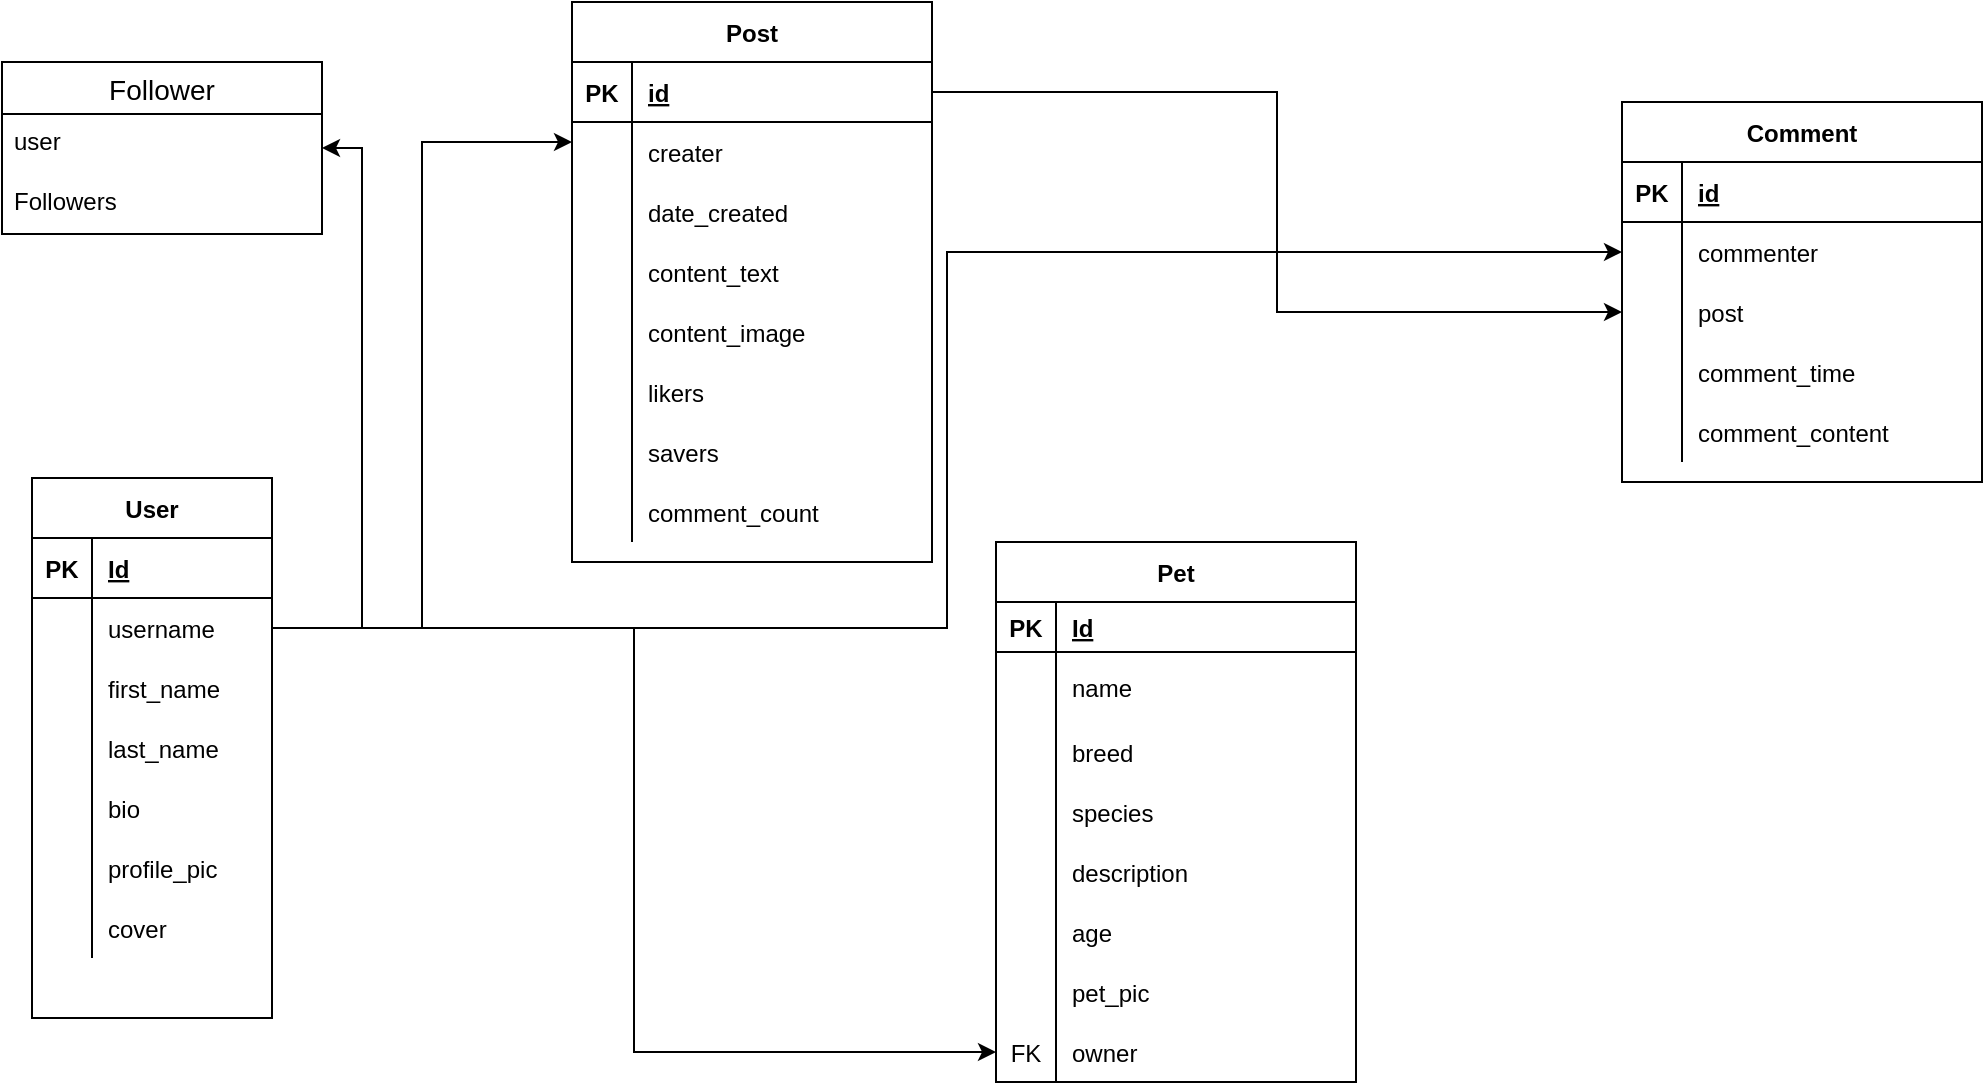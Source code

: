 <mxfile version="20.0.1" type="github">
  <diagram id="YLPzpprhWRZIWrmK942e" name="Page-1">
    <mxGraphModel dx="1605" dy="1922" grid="1" gridSize="15" guides="1" tooltips="1" connect="1" arrows="1" fold="1" page="1" pageScale="1" pageWidth="827" pageHeight="1169" math="0" shadow="0">
      <root>
        <mxCell id="0" />
        <mxCell id="1" parent="0" />
        <mxCell id="wru33uUGfaS7Tg-4TbB2-11" value="" style="shape=tableRow;horizontal=0;startSize=0;swimlaneHead=0;swimlaneBody=0;top=0;left=0;bottom=0;right=0;collapsible=0;dropTarget=0;fillColor=none;points=[[0,0.5],[1,0.5]];portConstraint=eastwest;" vertex="1" parent="1">
          <mxGeometry x="420" y="45" width="180" height="30" as="geometry" />
        </mxCell>
        <mxCell id="wru33uUGfaS7Tg-4TbB2-18" value="User" style="shape=table;startSize=30;container=1;collapsible=1;childLayout=tableLayout;fixedRows=1;rowLines=0;fontStyle=1;align=center;resizeLast=1;" vertex="1" parent="1">
          <mxGeometry x="165" y="73" width="120" height="270" as="geometry">
            <mxRectangle x="45" y="30" width="60" height="30" as="alternateBounds" />
          </mxGeometry>
        </mxCell>
        <mxCell id="wru33uUGfaS7Tg-4TbB2-19" value="" style="shape=tableRow;horizontal=0;startSize=0;swimlaneHead=0;swimlaneBody=0;fillColor=none;collapsible=0;dropTarget=0;points=[[0,0.5],[1,0.5]];portConstraint=eastwest;top=0;left=0;right=0;bottom=1;" vertex="1" parent="wru33uUGfaS7Tg-4TbB2-18">
          <mxGeometry y="30" width="120" height="30" as="geometry" />
        </mxCell>
        <mxCell id="wru33uUGfaS7Tg-4TbB2-20" value="PK" style="shape=partialRectangle;connectable=0;fillColor=none;top=0;left=0;bottom=0;right=0;fontStyle=1;overflow=hidden;" vertex="1" parent="wru33uUGfaS7Tg-4TbB2-19">
          <mxGeometry width="30" height="30" as="geometry">
            <mxRectangle width="30" height="30" as="alternateBounds" />
          </mxGeometry>
        </mxCell>
        <mxCell id="wru33uUGfaS7Tg-4TbB2-21" value="Id" style="shape=partialRectangle;connectable=0;fillColor=none;top=0;left=0;bottom=0;right=0;align=left;spacingLeft=6;fontStyle=5;overflow=hidden;" vertex="1" parent="wru33uUGfaS7Tg-4TbB2-19">
          <mxGeometry x="30" width="90" height="30" as="geometry">
            <mxRectangle width="90" height="30" as="alternateBounds" />
          </mxGeometry>
        </mxCell>
        <mxCell id="wru33uUGfaS7Tg-4TbB2-22" value="" style="shape=tableRow;horizontal=0;startSize=0;swimlaneHead=0;swimlaneBody=0;fillColor=none;collapsible=0;dropTarget=0;points=[[0,0.5],[1,0.5]];portConstraint=eastwest;top=0;left=0;right=0;bottom=0;" vertex="1" parent="wru33uUGfaS7Tg-4TbB2-18">
          <mxGeometry y="60" width="120" height="30" as="geometry" />
        </mxCell>
        <mxCell id="wru33uUGfaS7Tg-4TbB2-23" value="" style="shape=partialRectangle;connectable=0;fillColor=none;top=0;left=0;bottom=0;right=0;editable=1;overflow=hidden;" vertex="1" parent="wru33uUGfaS7Tg-4TbB2-22">
          <mxGeometry width="30" height="30" as="geometry">
            <mxRectangle width="30" height="30" as="alternateBounds" />
          </mxGeometry>
        </mxCell>
        <mxCell id="wru33uUGfaS7Tg-4TbB2-24" value="username" style="shape=partialRectangle;connectable=0;fillColor=none;top=0;left=0;bottom=0;right=0;align=left;spacingLeft=6;overflow=hidden;" vertex="1" parent="wru33uUGfaS7Tg-4TbB2-22">
          <mxGeometry x="30" width="90" height="30" as="geometry">
            <mxRectangle width="90" height="30" as="alternateBounds" />
          </mxGeometry>
        </mxCell>
        <mxCell id="wru33uUGfaS7Tg-4TbB2-25" value="" style="shape=tableRow;horizontal=0;startSize=0;swimlaneHead=0;swimlaneBody=0;fillColor=none;collapsible=0;dropTarget=0;points=[[0,0.5],[1,0.5]];portConstraint=eastwest;top=0;left=0;right=0;bottom=0;" vertex="1" parent="wru33uUGfaS7Tg-4TbB2-18">
          <mxGeometry y="90" width="120" height="30" as="geometry" />
        </mxCell>
        <mxCell id="wru33uUGfaS7Tg-4TbB2-26" value="" style="shape=partialRectangle;connectable=0;fillColor=none;top=0;left=0;bottom=0;right=0;editable=1;overflow=hidden;" vertex="1" parent="wru33uUGfaS7Tg-4TbB2-25">
          <mxGeometry width="30" height="30" as="geometry">
            <mxRectangle width="30" height="30" as="alternateBounds" />
          </mxGeometry>
        </mxCell>
        <mxCell id="wru33uUGfaS7Tg-4TbB2-27" value="first_name" style="shape=partialRectangle;connectable=0;fillColor=none;top=0;left=0;bottom=0;right=0;align=left;spacingLeft=6;overflow=hidden;" vertex="1" parent="wru33uUGfaS7Tg-4TbB2-25">
          <mxGeometry x="30" width="90" height="30" as="geometry">
            <mxRectangle width="90" height="30" as="alternateBounds" />
          </mxGeometry>
        </mxCell>
        <mxCell id="wru33uUGfaS7Tg-4TbB2-28" value="" style="shape=tableRow;horizontal=0;startSize=0;swimlaneHead=0;swimlaneBody=0;fillColor=none;collapsible=0;dropTarget=0;points=[[0,0.5],[1,0.5]];portConstraint=eastwest;top=0;left=0;right=0;bottom=0;" vertex="1" parent="wru33uUGfaS7Tg-4TbB2-18">
          <mxGeometry y="120" width="120" height="30" as="geometry" />
        </mxCell>
        <mxCell id="wru33uUGfaS7Tg-4TbB2-29" value="" style="shape=partialRectangle;connectable=0;fillColor=none;top=0;left=0;bottom=0;right=0;editable=1;overflow=hidden;" vertex="1" parent="wru33uUGfaS7Tg-4TbB2-28">
          <mxGeometry width="30" height="30" as="geometry">
            <mxRectangle width="30" height="30" as="alternateBounds" />
          </mxGeometry>
        </mxCell>
        <mxCell id="wru33uUGfaS7Tg-4TbB2-30" value="last_name" style="shape=partialRectangle;connectable=0;fillColor=none;top=0;left=0;bottom=0;right=0;align=left;spacingLeft=6;overflow=hidden;" vertex="1" parent="wru33uUGfaS7Tg-4TbB2-28">
          <mxGeometry x="30" width="90" height="30" as="geometry">
            <mxRectangle width="90" height="30" as="alternateBounds" />
          </mxGeometry>
        </mxCell>
        <mxCell id="wru33uUGfaS7Tg-4TbB2-156" style="shape=tableRow;horizontal=0;startSize=0;swimlaneHead=0;swimlaneBody=0;fillColor=none;collapsible=0;dropTarget=0;points=[[0,0.5],[1,0.5]];portConstraint=eastwest;top=0;left=0;right=0;bottom=0;" vertex="1" parent="wru33uUGfaS7Tg-4TbB2-18">
          <mxGeometry y="150" width="120" height="30" as="geometry" />
        </mxCell>
        <mxCell id="wru33uUGfaS7Tg-4TbB2-157" style="shape=partialRectangle;connectable=0;fillColor=none;top=0;left=0;bottom=0;right=0;editable=1;overflow=hidden;" vertex="1" parent="wru33uUGfaS7Tg-4TbB2-156">
          <mxGeometry width="30" height="30" as="geometry">
            <mxRectangle width="30" height="30" as="alternateBounds" />
          </mxGeometry>
        </mxCell>
        <mxCell id="wru33uUGfaS7Tg-4TbB2-158" value="bio" style="shape=partialRectangle;connectable=0;fillColor=none;top=0;left=0;bottom=0;right=0;align=left;spacingLeft=6;overflow=hidden;" vertex="1" parent="wru33uUGfaS7Tg-4TbB2-156">
          <mxGeometry x="30" width="90" height="30" as="geometry">
            <mxRectangle width="90" height="30" as="alternateBounds" />
          </mxGeometry>
        </mxCell>
        <mxCell id="wru33uUGfaS7Tg-4TbB2-159" style="shape=tableRow;horizontal=0;startSize=0;swimlaneHead=0;swimlaneBody=0;fillColor=none;collapsible=0;dropTarget=0;points=[[0,0.5],[1,0.5]];portConstraint=eastwest;top=0;left=0;right=0;bottom=0;" vertex="1" parent="wru33uUGfaS7Tg-4TbB2-18">
          <mxGeometry y="180" width="120" height="30" as="geometry" />
        </mxCell>
        <mxCell id="wru33uUGfaS7Tg-4TbB2-160" style="shape=partialRectangle;connectable=0;fillColor=none;top=0;left=0;bottom=0;right=0;editable=1;overflow=hidden;" vertex="1" parent="wru33uUGfaS7Tg-4TbB2-159">
          <mxGeometry width="30" height="30" as="geometry">
            <mxRectangle width="30" height="30" as="alternateBounds" />
          </mxGeometry>
        </mxCell>
        <mxCell id="wru33uUGfaS7Tg-4TbB2-161" value="profile_pic" style="shape=partialRectangle;connectable=0;fillColor=none;top=0;left=0;bottom=0;right=0;align=left;spacingLeft=6;overflow=hidden;" vertex="1" parent="wru33uUGfaS7Tg-4TbB2-159">
          <mxGeometry x="30" width="90" height="30" as="geometry">
            <mxRectangle width="90" height="30" as="alternateBounds" />
          </mxGeometry>
        </mxCell>
        <mxCell id="wru33uUGfaS7Tg-4TbB2-162" style="shape=tableRow;horizontal=0;startSize=0;swimlaneHead=0;swimlaneBody=0;fillColor=none;collapsible=0;dropTarget=0;points=[[0,0.5],[1,0.5]];portConstraint=eastwest;top=0;left=0;right=0;bottom=0;" vertex="1" parent="wru33uUGfaS7Tg-4TbB2-18">
          <mxGeometry y="210" width="120" height="30" as="geometry" />
        </mxCell>
        <mxCell id="wru33uUGfaS7Tg-4TbB2-163" style="shape=partialRectangle;connectable=0;fillColor=none;top=0;left=0;bottom=0;right=0;editable=1;overflow=hidden;" vertex="1" parent="wru33uUGfaS7Tg-4TbB2-162">
          <mxGeometry width="30" height="30" as="geometry">
            <mxRectangle width="30" height="30" as="alternateBounds" />
          </mxGeometry>
        </mxCell>
        <mxCell id="wru33uUGfaS7Tg-4TbB2-164" value="cover" style="shape=partialRectangle;connectable=0;fillColor=none;top=0;left=0;bottom=0;right=0;align=left;spacingLeft=6;overflow=hidden;" vertex="1" parent="wru33uUGfaS7Tg-4TbB2-162">
          <mxGeometry x="30" width="90" height="30" as="geometry">
            <mxRectangle width="90" height="30" as="alternateBounds" />
          </mxGeometry>
        </mxCell>
        <mxCell id="wru33uUGfaS7Tg-4TbB2-48" value="Pet" style="shape=table;startSize=30;container=1;collapsible=1;childLayout=tableLayout;fixedRows=1;rowLines=0;fontStyle=1;align=center;resizeLast=1;" vertex="1" parent="1">
          <mxGeometry x="647" y="105" width="180" height="270" as="geometry">
            <mxRectangle x="165" y="30" width="60" height="30" as="alternateBounds" />
          </mxGeometry>
        </mxCell>
        <mxCell id="wru33uUGfaS7Tg-4TbB2-49" value="" style="shape=tableRow;horizontal=0;startSize=0;swimlaneHead=0;swimlaneBody=0;fillColor=none;collapsible=0;dropTarget=0;points=[[0,0.5],[1,0.5]];portConstraint=eastwest;top=0;left=0;right=0;bottom=1;" vertex="1" parent="wru33uUGfaS7Tg-4TbB2-48">
          <mxGeometry y="30" width="180" height="25" as="geometry" />
        </mxCell>
        <mxCell id="wru33uUGfaS7Tg-4TbB2-50" value="PK" style="shape=partialRectangle;connectable=0;fillColor=none;top=0;left=0;bottom=0;right=0;fontStyle=1;overflow=hidden;" vertex="1" parent="wru33uUGfaS7Tg-4TbB2-49">
          <mxGeometry width="30" height="25" as="geometry">
            <mxRectangle width="30" height="25" as="alternateBounds" />
          </mxGeometry>
        </mxCell>
        <mxCell id="wru33uUGfaS7Tg-4TbB2-51" value="Id" style="shape=partialRectangle;connectable=0;fillColor=none;top=0;left=0;bottom=0;right=0;align=left;spacingLeft=6;fontStyle=5;overflow=hidden;" vertex="1" parent="wru33uUGfaS7Tg-4TbB2-49">
          <mxGeometry x="30" width="150" height="25" as="geometry">
            <mxRectangle width="150" height="25" as="alternateBounds" />
          </mxGeometry>
        </mxCell>
        <mxCell id="wru33uUGfaS7Tg-4TbB2-52" value="" style="shape=tableRow;horizontal=0;startSize=0;swimlaneHead=0;swimlaneBody=0;fillColor=none;collapsible=0;dropTarget=0;points=[[0,0.5],[1,0.5]];portConstraint=eastwest;top=0;left=0;right=0;bottom=0;" vertex="1" parent="wru33uUGfaS7Tg-4TbB2-48">
          <mxGeometry y="55" width="180" height="35" as="geometry" />
        </mxCell>
        <mxCell id="wru33uUGfaS7Tg-4TbB2-53" value="" style="shape=partialRectangle;connectable=0;fillColor=none;top=0;left=0;bottom=0;right=0;editable=1;overflow=hidden;" vertex="1" parent="wru33uUGfaS7Tg-4TbB2-52">
          <mxGeometry width="30" height="35" as="geometry">
            <mxRectangle width="30" height="35" as="alternateBounds" />
          </mxGeometry>
        </mxCell>
        <mxCell id="wru33uUGfaS7Tg-4TbB2-54" value="name" style="shape=partialRectangle;connectable=0;fillColor=none;top=0;left=0;bottom=0;right=0;align=left;spacingLeft=6;overflow=hidden;" vertex="1" parent="wru33uUGfaS7Tg-4TbB2-52">
          <mxGeometry x="30" width="150" height="35" as="geometry">
            <mxRectangle width="150" height="35" as="alternateBounds" />
          </mxGeometry>
        </mxCell>
        <mxCell id="wru33uUGfaS7Tg-4TbB2-55" value="" style="shape=tableRow;horizontal=0;startSize=0;swimlaneHead=0;swimlaneBody=0;fillColor=none;collapsible=0;dropTarget=0;points=[[0,0.5],[1,0.5]];portConstraint=eastwest;top=0;left=0;right=0;bottom=0;" vertex="1" parent="wru33uUGfaS7Tg-4TbB2-48">
          <mxGeometry y="90" width="180" height="30" as="geometry" />
        </mxCell>
        <mxCell id="wru33uUGfaS7Tg-4TbB2-56" value="" style="shape=partialRectangle;connectable=0;fillColor=none;top=0;left=0;bottom=0;right=0;editable=1;overflow=hidden;" vertex="1" parent="wru33uUGfaS7Tg-4TbB2-55">
          <mxGeometry width="30" height="30" as="geometry">
            <mxRectangle width="30" height="30" as="alternateBounds" />
          </mxGeometry>
        </mxCell>
        <mxCell id="wru33uUGfaS7Tg-4TbB2-57" value="breed" style="shape=partialRectangle;connectable=0;fillColor=none;top=0;left=0;bottom=0;right=0;align=left;spacingLeft=6;overflow=hidden;" vertex="1" parent="wru33uUGfaS7Tg-4TbB2-55">
          <mxGeometry x="30" width="150" height="30" as="geometry">
            <mxRectangle width="150" height="30" as="alternateBounds" />
          </mxGeometry>
        </mxCell>
        <mxCell id="wru33uUGfaS7Tg-4TbB2-58" value="" style="shape=tableRow;horizontal=0;startSize=0;swimlaneHead=0;swimlaneBody=0;fillColor=none;collapsible=0;dropTarget=0;points=[[0,0.5],[1,0.5]];portConstraint=eastwest;top=0;left=0;right=0;bottom=0;" vertex="1" parent="wru33uUGfaS7Tg-4TbB2-48">
          <mxGeometry y="120" width="180" height="30" as="geometry" />
        </mxCell>
        <mxCell id="wru33uUGfaS7Tg-4TbB2-59" value="" style="shape=partialRectangle;connectable=0;fillColor=none;top=0;left=0;bottom=0;right=0;editable=1;overflow=hidden;" vertex="1" parent="wru33uUGfaS7Tg-4TbB2-58">
          <mxGeometry width="30" height="30" as="geometry">
            <mxRectangle width="30" height="30" as="alternateBounds" />
          </mxGeometry>
        </mxCell>
        <mxCell id="wru33uUGfaS7Tg-4TbB2-60" value="species" style="shape=partialRectangle;connectable=0;fillColor=none;top=0;left=0;bottom=0;right=0;align=left;spacingLeft=6;overflow=hidden;" vertex="1" parent="wru33uUGfaS7Tg-4TbB2-58">
          <mxGeometry x="30" width="150" height="30" as="geometry">
            <mxRectangle width="150" height="30" as="alternateBounds" />
          </mxGeometry>
        </mxCell>
        <mxCell id="wru33uUGfaS7Tg-4TbB2-95" style="shape=tableRow;horizontal=0;startSize=0;swimlaneHead=0;swimlaneBody=0;fillColor=none;collapsible=0;dropTarget=0;points=[[0,0.5],[1,0.5]];portConstraint=eastwest;top=0;left=0;right=0;bottom=0;" vertex="1" parent="wru33uUGfaS7Tg-4TbB2-48">
          <mxGeometry y="150" width="180" height="30" as="geometry" />
        </mxCell>
        <mxCell id="wru33uUGfaS7Tg-4TbB2-96" style="shape=partialRectangle;connectable=0;fillColor=none;top=0;left=0;bottom=0;right=0;editable=1;overflow=hidden;" vertex="1" parent="wru33uUGfaS7Tg-4TbB2-95">
          <mxGeometry width="30" height="30" as="geometry">
            <mxRectangle width="30" height="30" as="alternateBounds" />
          </mxGeometry>
        </mxCell>
        <mxCell id="wru33uUGfaS7Tg-4TbB2-97" value="description" style="shape=partialRectangle;connectable=0;fillColor=none;top=0;left=0;bottom=0;right=0;align=left;spacingLeft=6;overflow=hidden;" vertex="1" parent="wru33uUGfaS7Tg-4TbB2-95">
          <mxGeometry x="30" width="150" height="30" as="geometry">
            <mxRectangle width="150" height="30" as="alternateBounds" />
          </mxGeometry>
        </mxCell>
        <mxCell id="wru33uUGfaS7Tg-4TbB2-98" style="shape=tableRow;horizontal=0;startSize=0;swimlaneHead=0;swimlaneBody=0;fillColor=none;collapsible=0;dropTarget=0;points=[[0,0.5],[1,0.5]];portConstraint=eastwest;top=0;left=0;right=0;bottom=0;" vertex="1" parent="wru33uUGfaS7Tg-4TbB2-48">
          <mxGeometry y="180" width="180" height="30" as="geometry" />
        </mxCell>
        <mxCell id="wru33uUGfaS7Tg-4TbB2-99" style="shape=partialRectangle;connectable=0;fillColor=none;top=0;left=0;bottom=0;right=0;editable=1;overflow=hidden;" vertex="1" parent="wru33uUGfaS7Tg-4TbB2-98">
          <mxGeometry width="30" height="30" as="geometry">
            <mxRectangle width="30" height="30" as="alternateBounds" />
          </mxGeometry>
        </mxCell>
        <mxCell id="wru33uUGfaS7Tg-4TbB2-100" value="age" style="shape=partialRectangle;connectable=0;fillColor=none;top=0;left=0;bottom=0;right=0;align=left;spacingLeft=6;overflow=hidden;" vertex="1" parent="wru33uUGfaS7Tg-4TbB2-98">
          <mxGeometry x="30" width="150" height="30" as="geometry">
            <mxRectangle width="150" height="30" as="alternateBounds" />
          </mxGeometry>
        </mxCell>
        <mxCell id="wru33uUGfaS7Tg-4TbB2-101" style="shape=tableRow;horizontal=0;startSize=0;swimlaneHead=0;swimlaneBody=0;fillColor=none;collapsible=0;dropTarget=0;points=[[0,0.5],[1,0.5]];portConstraint=eastwest;top=0;left=0;right=0;bottom=0;" vertex="1" parent="wru33uUGfaS7Tg-4TbB2-48">
          <mxGeometry y="210" width="180" height="30" as="geometry" />
        </mxCell>
        <mxCell id="wru33uUGfaS7Tg-4TbB2-102" style="shape=partialRectangle;connectable=0;fillColor=none;top=0;left=0;bottom=0;right=0;editable=1;overflow=hidden;" vertex="1" parent="wru33uUGfaS7Tg-4TbB2-101">
          <mxGeometry width="30" height="30" as="geometry">
            <mxRectangle width="30" height="30" as="alternateBounds" />
          </mxGeometry>
        </mxCell>
        <mxCell id="wru33uUGfaS7Tg-4TbB2-103" value="pet_pic" style="shape=partialRectangle;connectable=0;fillColor=none;top=0;left=0;bottom=0;right=0;align=left;spacingLeft=6;overflow=hidden;" vertex="1" parent="wru33uUGfaS7Tg-4TbB2-101">
          <mxGeometry x="30" width="150" height="30" as="geometry">
            <mxRectangle width="150" height="30" as="alternateBounds" />
          </mxGeometry>
        </mxCell>
        <mxCell id="wru33uUGfaS7Tg-4TbB2-104" style="shape=tableRow;horizontal=0;startSize=0;swimlaneHead=0;swimlaneBody=0;fillColor=none;collapsible=0;dropTarget=0;points=[[0,0.5],[1,0.5]];portConstraint=eastwest;top=0;left=0;right=0;bottom=0;" vertex="1" parent="wru33uUGfaS7Tg-4TbB2-48">
          <mxGeometry y="240" width="180" height="30" as="geometry" />
        </mxCell>
        <mxCell id="wru33uUGfaS7Tg-4TbB2-105" value="FK" style="shape=partialRectangle;connectable=0;fillColor=none;top=0;left=0;bottom=0;right=0;editable=1;overflow=hidden;" vertex="1" parent="wru33uUGfaS7Tg-4TbB2-104">
          <mxGeometry width="30" height="30" as="geometry">
            <mxRectangle width="30" height="30" as="alternateBounds" />
          </mxGeometry>
        </mxCell>
        <mxCell id="wru33uUGfaS7Tg-4TbB2-106" value="owner" style="shape=partialRectangle;connectable=0;fillColor=none;top=0;left=0;bottom=0;right=0;align=left;spacingLeft=6;overflow=hidden;" vertex="1" parent="wru33uUGfaS7Tg-4TbB2-104">
          <mxGeometry x="30" width="150" height="30" as="geometry">
            <mxRectangle width="150" height="30" as="alternateBounds" />
          </mxGeometry>
        </mxCell>
        <mxCell id="wru33uUGfaS7Tg-4TbB2-70" value="Post" style="shape=table;startSize=30;container=1;collapsible=1;childLayout=tableLayout;fixedRows=1;rowLines=0;fontStyle=1;align=center;resizeLast=1;" vertex="1" parent="1">
          <mxGeometry x="435" y="-165" width="180" height="280" as="geometry">
            <mxRectangle x="405" y="105" width="60" height="30" as="alternateBounds" />
          </mxGeometry>
        </mxCell>
        <mxCell id="wru33uUGfaS7Tg-4TbB2-71" value="" style="shape=tableRow;horizontal=0;startSize=0;swimlaneHead=0;swimlaneBody=0;fillColor=none;collapsible=0;dropTarget=0;points=[[0,0.5],[1,0.5]];portConstraint=eastwest;top=0;left=0;right=0;bottom=1;" vertex="1" parent="wru33uUGfaS7Tg-4TbB2-70">
          <mxGeometry y="30" width="180" height="30" as="geometry" />
        </mxCell>
        <mxCell id="wru33uUGfaS7Tg-4TbB2-72" value="PK" style="shape=partialRectangle;connectable=0;fillColor=none;top=0;left=0;bottom=0;right=0;fontStyle=1;overflow=hidden;" vertex="1" parent="wru33uUGfaS7Tg-4TbB2-71">
          <mxGeometry width="30" height="30" as="geometry">
            <mxRectangle width="30" height="30" as="alternateBounds" />
          </mxGeometry>
        </mxCell>
        <mxCell id="wru33uUGfaS7Tg-4TbB2-73" value="id" style="shape=partialRectangle;connectable=0;fillColor=none;top=0;left=0;bottom=0;right=0;align=left;spacingLeft=6;fontStyle=5;overflow=hidden;" vertex="1" parent="wru33uUGfaS7Tg-4TbB2-71">
          <mxGeometry x="30" width="150" height="30" as="geometry">
            <mxRectangle width="150" height="30" as="alternateBounds" />
          </mxGeometry>
        </mxCell>
        <mxCell id="wru33uUGfaS7Tg-4TbB2-74" value="" style="shape=tableRow;horizontal=0;startSize=0;swimlaneHead=0;swimlaneBody=0;fillColor=none;collapsible=0;dropTarget=0;points=[[0,0.5],[1,0.5]];portConstraint=eastwest;top=0;left=0;right=0;bottom=0;" vertex="1" parent="wru33uUGfaS7Tg-4TbB2-70">
          <mxGeometry y="60" width="180" height="30" as="geometry" />
        </mxCell>
        <mxCell id="wru33uUGfaS7Tg-4TbB2-75" value="" style="shape=partialRectangle;connectable=0;fillColor=none;top=0;left=0;bottom=0;right=0;editable=1;overflow=hidden;" vertex="1" parent="wru33uUGfaS7Tg-4TbB2-74">
          <mxGeometry width="30" height="30" as="geometry">
            <mxRectangle width="30" height="30" as="alternateBounds" />
          </mxGeometry>
        </mxCell>
        <mxCell id="wru33uUGfaS7Tg-4TbB2-76" value="creater" style="shape=partialRectangle;connectable=0;fillColor=none;top=0;left=0;bottom=0;right=0;align=left;spacingLeft=6;overflow=hidden;" vertex="1" parent="wru33uUGfaS7Tg-4TbB2-74">
          <mxGeometry x="30" width="150" height="30" as="geometry">
            <mxRectangle width="150" height="30" as="alternateBounds" />
          </mxGeometry>
        </mxCell>
        <mxCell id="wru33uUGfaS7Tg-4TbB2-77" value="" style="shape=tableRow;horizontal=0;startSize=0;swimlaneHead=0;swimlaneBody=0;fillColor=none;collapsible=0;dropTarget=0;points=[[0,0.5],[1,0.5]];portConstraint=eastwest;top=0;left=0;right=0;bottom=0;" vertex="1" parent="wru33uUGfaS7Tg-4TbB2-70">
          <mxGeometry y="90" width="180" height="30" as="geometry" />
        </mxCell>
        <mxCell id="wru33uUGfaS7Tg-4TbB2-78" value="" style="shape=partialRectangle;connectable=0;fillColor=none;top=0;left=0;bottom=0;right=0;editable=1;overflow=hidden;" vertex="1" parent="wru33uUGfaS7Tg-4TbB2-77">
          <mxGeometry width="30" height="30" as="geometry">
            <mxRectangle width="30" height="30" as="alternateBounds" />
          </mxGeometry>
        </mxCell>
        <mxCell id="wru33uUGfaS7Tg-4TbB2-79" value="date_created" style="shape=partialRectangle;connectable=0;fillColor=none;top=0;left=0;bottom=0;right=0;align=left;spacingLeft=6;overflow=hidden;" vertex="1" parent="wru33uUGfaS7Tg-4TbB2-77">
          <mxGeometry x="30" width="150" height="30" as="geometry">
            <mxRectangle width="150" height="30" as="alternateBounds" />
          </mxGeometry>
        </mxCell>
        <mxCell id="wru33uUGfaS7Tg-4TbB2-80" value="" style="shape=tableRow;horizontal=0;startSize=0;swimlaneHead=0;swimlaneBody=0;fillColor=none;collapsible=0;dropTarget=0;points=[[0,0.5],[1,0.5]];portConstraint=eastwest;top=0;left=0;right=0;bottom=0;" vertex="1" parent="wru33uUGfaS7Tg-4TbB2-70">
          <mxGeometry y="120" width="180" height="30" as="geometry" />
        </mxCell>
        <mxCell id="wru33uUGfaS7Tg-4TbB2-81" value="" style="shape=partialRectangle;connectable=0;fillColor=none;top=0;left=0;bottom=0;right=0;editable=1;overflow=hidden;" vertex="1" parent="wru33uUGfaS7Tg-4TbB2-80">
          <mxGeometry width="30" height="30" as="geometry">
            <mxRectangle width="30" height="30" as="alternateBounds" />
          </mxGeometry>
        </mxCell>
        <mxCell id="wru33uUGfaS7Tg-4TbB2-82" value="content_text" style="shape=partialRectangle;connectable=0;fillColor=none;top=0;left=0;bottom=0;right=0;align=left;spacingLeft=6;overflow=hidden;" vertex="1" parent="wru33uUGfaS7Tg-4TbB2-80">
          <mxGeometry x="30" width="150" height="30" as="geometry">
            <mxRectangle width="150" height="30" as="alternateBounds" />
          </mxGeometry>
        </mxCell>
        <mxCell id="wru33uUGfaS7Tg-4TbB2-86" style="shape=tableRow;horizontal=0;startSize=0;swimlaneHead=0;swimlaneBody=0;fillColor=none;collapsible=0;dropTarget=0;points=[[0,0.5],[1,0.5]];portConstraint=eastwest;top=0;left=0;right=0;bottom=0;" vertex="1" parent="wru33uUGfaS7Tg-4TbB2-70">
          <mxGeometry y="150" width="180" height="30" as="geometry" />
        </mxCell>
        <mxCell id="wru33uUGfaS7Tg-4TbB2-87" style="shape=partialRectangle;connectable=0;fillColor=none;top=0;left=0;bottom=0;right=0;editable=1;overflow=hidden;" vertex="1" parent="wru33uUGfaS7Tg-4TbB2-86">
          <mxGeometry width="30" height="30" as="geometry">
            <mxRectangle width="30" height="30" as="alternateBounds" />
          </mxGeometry>
        </mxCell>
        <mxCell id="wru33uUGfaS7Tg-4TbB2-88" value="content_image" style="shape=partialRectangle;connectable=0;fillColor=none;top=0;left=0;bottom=0;right=0;align=left;spacingLeft=6;overflow=hidden;" vertex="1" parent="wru33uUGfaS7Tg-4TbB2-86">
          <mxGeometry x="30" width="150" height="30" as="geometry">
            <mxRectangle width="150" height="30" as="alternateBounds" />
          </mxGeometry>
        </mxCell>
        <mxCell id="wru33uUGfaS7Tg-4TbB2-89" style="shape=tableRow;horizontal=0;startSize=0;swimlaneHead=0;swimlaneBody=0;fillColor=none;collapsible=0;dropTarget=0;points=[[0,0.5],[1,0.5]];portConstraint=eastwest;top=0;left=0;right=0;bottom=0;" vertex="1" parent="wru33uUGfaS7Tg-4TbB2-70">
          <mxGeometry y="180" width="180" height="30" as="geometry" />
        </mxCell>
        <mxCell id="wru33uUGfaS7Tg-4TbB2-90" style="shape=partialRectangle;connectable=0;fillColor=none;top=0;left=0;bottom=0;right=0;editable=1;overflow=hidden;" vertex="1" parent="wru33uUGfaS7Tg-4TbB2-89">
          <mxGeometry width="30" height="30" as="geometry">
            <mxRectangle width="30" height="30" as="alternateBounds" />
          </mxGeometry>
        </mxCell>
        <mxCell id="wru33uUGfaS7Tg-4TbB2-91" value="likers" style="shape=partialRectangle;connectable=0;fillColor=none;top=0;left=0;bottom=0;right=0;align=left;spacingLeft=6;overflow=hidden;" vertex="1" parent="wru33uUGfaS7Tg-4TbB2-89">
          <mxGeometry x="30" width="150" height="30" as="geometry">
            <mxRectangle width="150" height="30" as="alternateBounds" />
          </mxGeometry>
        </mxCell>
        <mxCell id="wru33uUGfaS7Tg-4TbB2-92" style="shape=tableRow;horizontal=0;startSize=0;swimlaneHead=0;swimlaneBody=0;fillColor=none;collapsible=0;dropTarget=0;points=[[0,0.5],[1,0.5]];portConstraint=eastwest;top=0;left=0;right=0;bottom=0;" vertex="1" parent="wru33uUGfaS7Tg-4TbB2-70">
          <mxGeometry y="210" width="180" height="30" as="geometry" />
        </mxCell>
        <mxCell id="wru33uUGfaS7Tg-4TbB2-93" style="shape=partialRectangle;connectable=0;fillColor=none;top=0;left=0;bottom=0;right=0;editable=1;overflow=hidden;" vertex="1" parent="wru33uUGfaS7Tg-4TbB2-92">
          <mxGeometry width="30" height="30" as="geometry">
            <mxRectangle width="30" height="30" as="alternateBounds" />
          </mxGeometry>
        </mxCell>
        <mxCell id="wru33uUGfaS7Tg-4TbB2-94" value="savers" style="shape=partialRectangle;connectable=0;fillColor=none;top=0;left=0;bottom=0;right=0;align=left;spacingLeft=6;overflow=hidden;" vertex="1" parent="wru33uUGfaS7Tg-4TbB2-92">
          <mxGeometry x="30" width="150" height="30" as="geometry">
            <mxRectangle width="150" height="30" as="alternateBounds" />
          </mxGeometry>
        </mxCell>
        <mxCell id="wru33uUGfaS7Tg-4TbB2-114" style="shape=tableRow;horizontal=0;startSize=0;swimlaneHead=0;swimlaneBody=0;fillColor=none;collapsible=0;dropTarget=0;points=[[0,0.5],[1,0.5]];portConstraint=eastwest;top=0;left=0;right=0;bottom=0;" vertex="1" parent="wru33uUGfaS7Tg-4TbB2-70">
          <mxGeometry y="240" width="180" height="30" as="geometry" />
        </mxCell>
        <mxCell id="wru33uUGfaS7Tg-4TbB2-115" style="shape=partialRectangle;connectable=0;fillColor=none;top=0;left=0;bottom=0;right=0;editable=1;overflow=hidden;" vertex="1" parent="wru33uUGfaS7Tg-4TbB2-114">
          <mxGeometry width="30" height="30" as="geometry">
            <mxRectangle width="30" height="30" as="alternateBounds" />
          </mxGeometry>
        </mxCell>
        <mxCell id="wru33uUGfaS7Tg-4TbB2-116" value="comment_count" style="shape=partialRectangle;connectable=0;fillColor=none;top=0;left=0;bottom=0;right=0;align=left;spacingLeft=6;overflow=hidden;" vertex="1" parent="wru33uUGfaS7Tg-4TbB2-114">
          <mxGeometry x="30" width="150" height="30" as="geometry">
            <mxRectangle width="150" height="30" as="alternateBounds" />
          </mxGeometry>
        </mxCell>
        <mxCell id="wru33uUGfaS7Tg-4TbB2-117" value="Comment" style="shape=table;startSize=30;container=1;collapsible=1;childLayout=tableLayout;fixedRows=1;rowLines=0;fontStyle=1;align=center;resizeLast=1;" vertex="1" parent="1">
          <mxGeometry x="960" y="-115" width="180" height="190" as="geometry">
            <mxRectangle x="405" y="30" width="90" height="30" as="alternateBounds" />
          </mxGeometry>
        </mxCell>
        <mxCell id="wru33uUGfaS7Tg-4TbB2-118" value="" style="shape=tableRow;horizontal=0;startSize=0;swimlaneHead=0;swimlaneBody=0;fillColor=none;collapsible=0;dropTarget=0;points=[[0,0.5],[1,0.5]];portConstraint=eastwest;top=0;left=0;right=0;bottom=1;" vertex="1" parent="wru33uUGfaS7Tg-4TbB2-117">
          <mxGeometry y="30" width="180" height="30" as="geometry" />
        </mxCell>
        <mxCell id="wru33uUGfaS7Tg-4TbB2-119" value="PK" style="shape=partialRectangle;connectable=0;fillColor=none;top=0;left=0;bottom=0;right=0;fontStyle=1;overflow=hidden;" vertex="1" parent="wru33uUGfaS7Tg-4TbB2-118">
          <mxGeometry width="30" height="30" as="geometry">
            <mxRectangle width="30" height="30" as="alternateBounds" />
          </mxGeometry>
        </mxCell>
        <mxCell id="wru33uUGfaS7Tg-4TbB2-120" value="id" style="shape=partialRectangle;connectable=0;fillColor=none;top=0;left=0;bottom=0;right=0;align=left;spacingLeft=6;fontStyle=5;overflow=hidden;" vertex="1" parent="wru33uUGfaS7Tg-4TbB2-118">
          <mxGeometry x="30" width="150" height="30" as="geometry">
            <mxRectangle width="150" height="30" as="alternateBounds" />
          </mxGeometry>
        </mxCell>
        <mxCell id="wru33uUGfaS7Tg-4TbB2-121" value="" style="shape=tableRow;horizontal=0;startSize=0;swimlaneHead=0;swimlaneBody=0;fillColor=none;collapsible=0;dropTarget=0;points=[[0,0.5],[1,0.5]];portConstraint=eastwest;top=0;left=0;right=0;bottom=0;" vertex="1" parent="wru33uUGfaS7Tg-4TbB2-117">
          <mxGeometry y="60" width="180" height="30" as="geometry" />
        </mxCell>
        <mxCell id="wru33uUGfaS7Tg-4TbB2-122" value="" style="shape=partialRectangle;connectable=0;fillColor=none;top=0;left=0;bottom=0;right=0;editable=1;overflow=hidden;" vertex="1" parent="wru33uUGfaS7Tg-4TbB2-121">
          <mxGeometry width="30" height="30" as="geometry">
            <mxRectangle width="30" height="30" as="alternateBounds" />
          </mxGeometry>
        </mxCell>
        <mxCell id="wru33uUGfaS7Tg-4TbB2-123" value="commenter" style="shape=partialRectangle;connectable=0;fillColor=none;top=0;left=0;bottom=0;right=0;align=left;spacingLeft=6;overflow=hidden;" vertex="1" parent="wru33uUGfaS7Tg-4TbB2-121">
          <mxGeometry x="30" width="150" height="30" as="geometry">
            <mxRectangle width="150" height="30" as="alternateBounds" />
          </mxGeometry>
        </mxCell>
        <mxCell id="wru33uUGfaS7Tg-4TbB2-124" value="" style="shape=tableRow;horizontal=0;startSize=0;swimlaneHead=0;swimlaneBody=0;fillColor=none;collapsible=0;dropTarget=0;points=[[0,0.5],[1,0.5]];portConstraint=eastwest;top=0;left=0;right=0;bottom=0;" vertex="1" parent="wru33uUGfaS7Tg-4TbB2-117">
          <mxGeometry y="90" width="180" height="30" as="geometry" />
        </mxCell>
        <mxCell id="wru33uUGfaS7Tg-4TbB2-125" value="" style="shape=partialRectangle;connectable=0;fillColor=none;top=0;left=0;bottom=0;right=0;editable=1;overflow=hidden;" vertex="1" parent="wru33uUGfaS7Tg-4TbB2-124">
          <mxGeometry width="30" height="30" as="geometry">
            <mxRectangle width="30" height="30" as="alternateBounds" />
          </mxGeometry>
        </mxCell>
        <mxCell id="wru33uUGfaS7Tg-4TbB2-126" value="post" style="shape=partialRectangle;connectable=0;fillColor=none;top=0;left=0;bottom=0;right=0;align=left;spacingLeft=6;overflow=hidden;" vertex="1" parent="wru33uUGfaS7Tg-4TbB2-124">
          <mxGeometry x="30" width="150" height="30" as="geometry">
            <mxRectangle width="150" height="30" as="alternateBounds" />
          </mxGeometry>
        </mxCell>
        <mxCell id="wru33uUGfaS7Tg-4TbB2-127" value="" style="shape=tableRow;horizontal=0;startSize=0;swimlaneHead=0;swimlaneBody=0;fillColor=none;collapsible=0;dropTarget=0;points=[[0,0.5],[1,0.5]];portConstraint=eastwest;top=0;left=0;right=0;bottom=0;" vertex="1" parent="wru33uUGfaS7Tg-4TbB2-117">
          <mxGeometry y="120" width="180" height="30" as="geometry" />
        </mxCell>
        <mxCell id="wru33uUGfaS7Tg-4TbB2-128" value="" style="shape=partialRectangle;connectable=0;fillColor=none;top=0;left=0;bottom=0;right=0;editable=1;overflow=hidden;" vertex="1" parent="wru33uUGfaS7Tg-4TbB2-127">
          <mxGeometry width="30" height="30" as="geometry">
            <mxRectangle width="30" height="30" as="alternateBounds" />
          </mxGeometry>
        </mxCell>
        <mxCell id="wru33uUGfaS7Tg-4TbB2-129" value="comment_time" style="shape=partialRectangle;connectable=0;fillColor=none;top=0;left=0;bottom=0;right=0;align=left;spacingLeft=6;overflow=hidden;" vertex="1" parent="wru33uUGfaS7Tg-4TbB2-127">
          <mxGeometry x="30" width="150" height="30" as="geometry">
            <mxRectangle width="150" height="30" as="alternateBounds" />
          </mxGeometry>
        </mxCell>
        <mxCell id="wru33uUGfaS7Tg-4TbB2-130" style="shape=tableRow;horizontal=0;startSize=0;swimlaneHead=0;swimlaneBody=0;fillColor=none;collapsible=0;dropTarget=0;points=[[0,0.5],[1,0.5]];portConstraint=eastwest;top=0;left=0;right=0;bottom=0;" vertex="1" parent="wru33uUGfaS7Tg-4TbB2-117">
          <mxGeometry y="150" width="180" height="30" as="geometry" />
        </mxCell>
        <mxCell id="wru33uUGfaS7Tg-4TbB2-131" style="shape=partialRectangle;connectable=0;fillColor=none;top=0;left=0;bottom=0;right=0;editable=1;overflow=hidden;" vertex="1" parent="wru33uUGfaS7Tg-4TbB2-130">
          <mxGeometry width="30" height="30" as="geometry">
            <mxRectangle width="30" height="30" as="alternateBounds" />
          </mxGeometry>
        </mxCell>
        <mxCell id="wru33uUGfaS7Tg-4TbB2-132" value="comment_content" style="shape=partialRectangle;connectable=0;fillColor=none;top=0;left=0;bottom=0;right=0;align=left;spacingLeft=6;overflow=hidden;" vertex="1" parent="wru33uUGfaS7Tg-4TbB2-130">
          <mxGeometry x="30" width="150" height="30" as="geometry">
            <mxRectangle width="150" height="30" as="alternateBounds" />
          </mxGeometry>
        </mxCell>
        <mxCell id="wru33uUGfaS7Tg-4TbB2-152" value="Follower" style="swimlane;fontStyle=0;childLayout=stackLayout;horizontal=1;startSize=26;horizontalStack=0;resizeParent=1;resizeParentMax=0;resizeLast=0;collapsible=1;marginBottom=0;align=center;fontSize=14;" vertex="1" parent="1">
          <mxGeometry x="150" y="-135" width="160" height="86" as="geometry" />
        </mxCell>
        <mxCell id="wru33uUGfaS7Tg-4TbB2-153" value="user" style="text;strokeColor=none;fillColor=none;spacingLeft=4;spacingRight=4;overflow=hidden;rotatable=0;points=[[0,0.5],[1,0.5]];portConstraint=eastwest;fontSize=12;" vertex="1" parent="wru33uUGfaS7Tg-4TbB2-152">
          <mxGeometry y="26" width="160" height="30" as="geometry" />
        </mxCell>
        <mxCell id="wru33uUGfaS7Tg-4TbB2-154" value="Followers" style="text;strokeColor=none;fillColor=none;spacingLeft=4;spacingRight=4;overflow=hidden;rotatable=0;points=[[0,0.5],[1,0.5]];portConstraint=eastwest;fontSize=12;" vertex="1" parent="wru33uUGfaS7Tg-4TbB2-152">
          <mxGeometry y="56" width="160" height="30" as="geometry" />
        </mxCell>
        <mxCell id="wru33uUGfaS7Tg-4TbB2-166" style="edgeStyle=orthogonalEdgeStyle;rounded=0;orthogonalLoop=1;jettySize=auto;html=1;exitX=1;exitY=0.5;exitDx=0;exitDy=0;entryX=0;entryY=0.5;entryDx=0;entryDy=0;" edge="1" parent="1" source="wru33uUGfaS7Tg-4TbB2-22" target="wru33uUGfaS7Tg-4TbB2-121">
          <mxGeometry relative="1" as="geometry" />
        </mxCell>
        <mxCell id="wru33uUGfaS7Tg-4TbB2-168" style="edgeStyle=orthogonalEdgeStyle;rounded=0;orthogonalLoop=1;jettySize=auto;html=1;exitX=1;exitY=0.5;exitDx=0;exitDy=0;entryX=0;entryY=0.25;entryDx=0;entryDy=0;" edge="1" parent="1" source="wru33uUGfaS7Tg-4TbB2-22" target="wru33uUGfaS7Tg-4TbB2-70">
          <mxGeometry relative="1" as="geometry" />
        </mxCell>
        <mxCell id="wru33uUGfaS7Tg-4TbB2-169" style="edgeStyle=orthogonalEdgeStyle;rounded=0;orthogonalLoop=1;jettySize=auto;html=1;exitX=1;exitY=0.5;exitDx=0;exitDy=0;entryX=0;entryY=0.5;entryDx=0;entryDy=0;" edge="1" parent="1" source="wru33uUGfaS7Tg-4TbB2-22" target="wru33uUGfaS7Tg-4TbB2-104">
          <mxGeometry relative="1" as="geometry" />
        </mxCell>
        <mxCell id="wru33uUGfaS7Tg-4TbB2-170" style="edgeStyle=orthogonalEdgeStyle;rounded=0;orthogonalLoop=1;jettySize=auto;html=1;exitX=1;exitY=0.5;exitDx=0;exitDy=0;entryX=1;entryY=0.5;entryDx=0;entryDy=0;" edge="1" parent="1" source="wru33uUGfaS7Tg-4TbB2-22" target="wru33uUGfaS7Tg-4TbB2-152">
          <mxGeometry relative="1" as="geometry" />
        </mxCell>
        <mxCell id="wru33uUGfaS7Tg-4TbB2-171" style="edgeStyle=orthogonalEdgeStyle;rounded=0;orthogonalLoop=1;jettySize=auto;html=1;exitX=1;exitY=0.5;exitDx=0;exitDy=0;entryX=0;entryY=0.5;entryDx=0;entryDy=0;" edge="1" parent="1" source="wru33uUGfaS7Tg-4TbB2-71" target="wru33uUGfaS7Tg-4TbB2-124">
          <mxGeometry relative="1" as="geometry" />
        </mxCell>
      </root>
    </mxGraphModel>
  </diagram>
</mxfile>
